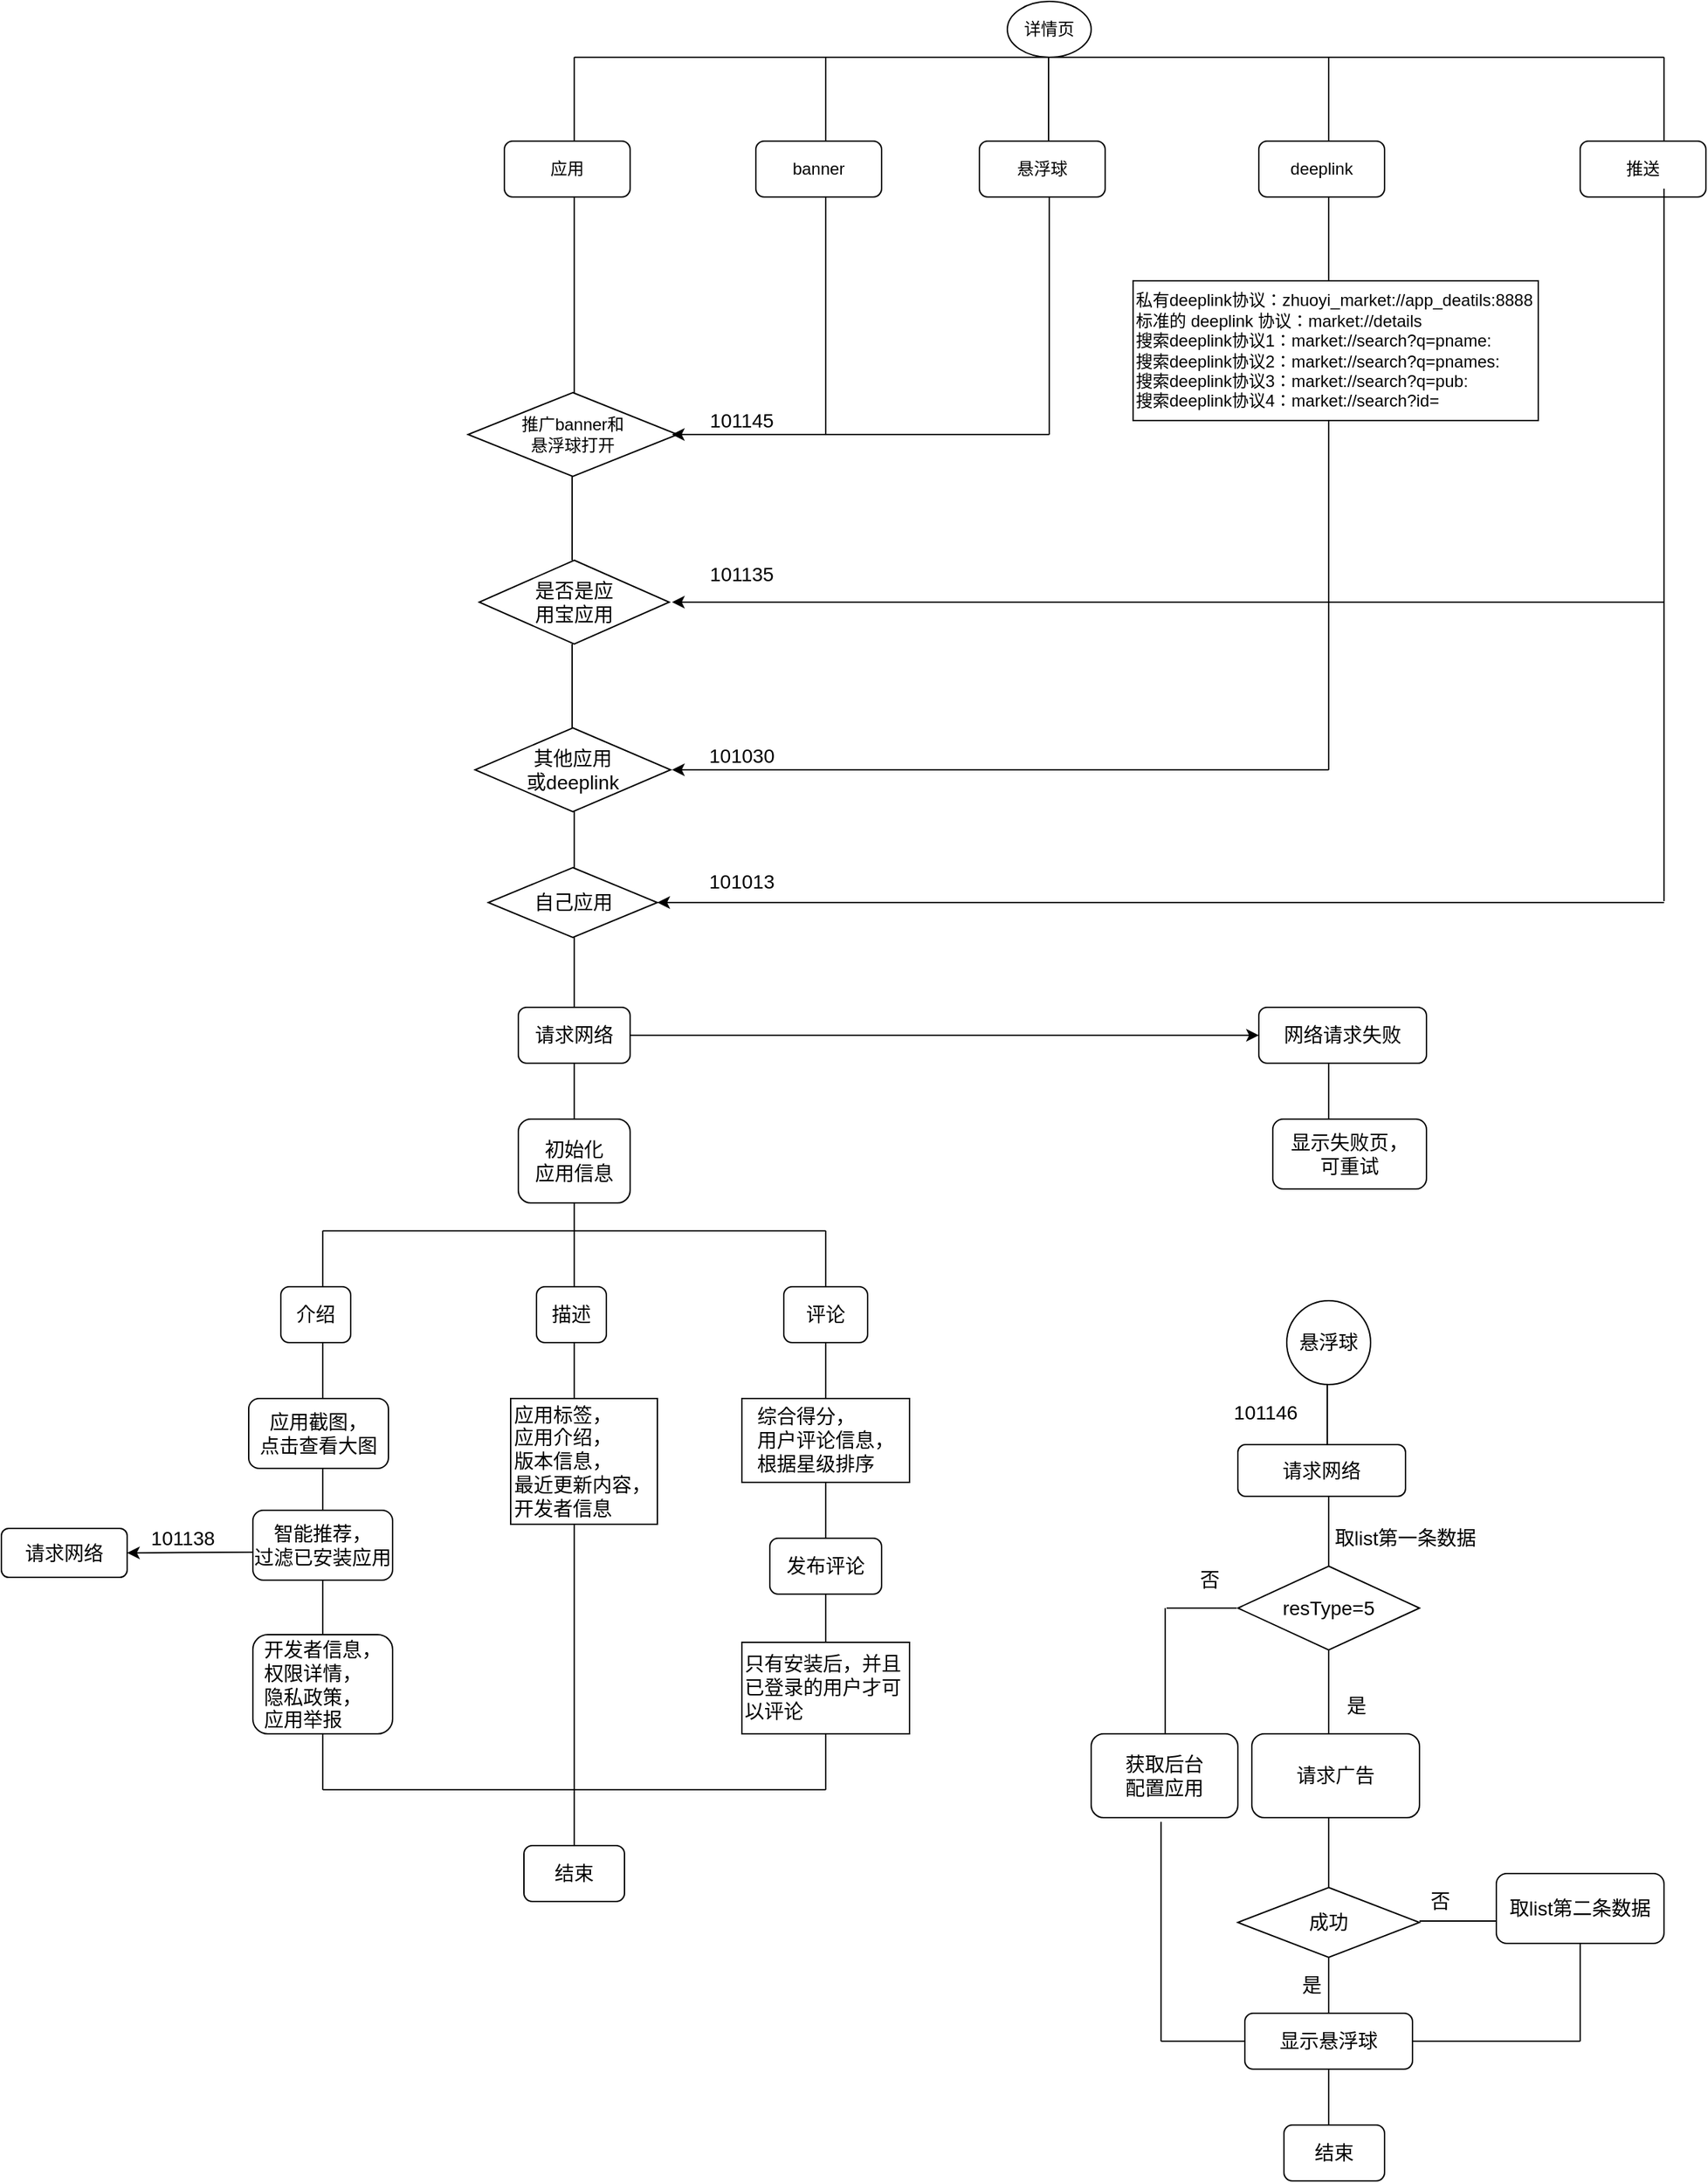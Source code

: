 <mxfile version="14.8.6" type="github">
  <diagram id="vTztU-tjXzTSoGx5-Dxc" name="Page-1">
    <mxGraphModel dx="2249" dy="794" grid="1" gridSize="10" guides="1" tooltips="1" connect="1" arrows="1" fold="1" page="1" pageScale="1" pageWidth="827" pageHeight="1169" math="0" shadow="0">
      <root>
        <mxCell id="0" />
        <mxCell id="1" parent="0" />
        <mxCell id="aHMZoZBKOhYlM-i6pBgK-2" value="详情页" style="ellipse;whiteSpace=wrap;html=1;" vertex="1" parent="1">
          <mxGeometry x="210" width="60" height="40" as="geometry" />
        </mxCell>
        <mxCell id="aHMZoZBKOhYlM-i6pBgK-6" value="" style="endArrow=none;html=1;" edge="1" parent="1">
          <mxGeometry width="50" height="50" relative="1" as="geometry">
            <mxPoint x="260" y="40" as="sourcePoint" />
            <mxPoint x="350" y="40" as="targetPoint" />
          </mxGeometry>
        </mxCell>
        <mxCell id="aHMZoZBKOhYlM-i6pBgK-7" value="" style="endArrow=none;html=1;endSize=6;" edge="1" parent="1">
          <mxGeometry width="50" height="50" relative="1" as="geometry">
            <mxPoint x="350" y="40" as="sourcePoint" />
            <mxPoint x="440" y="40" as="targetPoint" />
          </mxGeometry>
        </mxCell>
        <mxCell id="aHMZoZBKOhYlM-i6pBgK-8" value="" style="endArrow=none;html=1;" edge="1" parent="1">
          <mxGeometry width="50" height="50" relative="1" as="geometry">
            <mxPoint x="170" y="40" as="sourcePoint" />
            <mxPoint x="260" y="40" as="targetPoint" />
          </mxGeometry>
        </mxCell>
        <mxCell id="aHMZoZBKOhYlM-i6pBgK-9" value="" style="endArrow=none;html=1;" edge="1" parent="1">
          <mxGeometry width="50" height="50" relative="1" as="geometry">
            <mxPoint x="430" y="40" as="sourcePoint" />
            <mxPoint x="520" y="40" as="targetPoint" />
          </mxGeometry>
        </mxCell>
        <mxCell id="aHMZoZBKOhYlM-i6pBgK-10" value="" style="endArrow=none;html=1;" edge="1" parent="1">
          <mxGeometry width="50" height="50" relative="1" as="geometry">
            <mxPoint x="500" y="40" as="sourcePoint" />
            <mxPoint x="590" y="40" as="targetPoint" />
          </mxGeometry>
        </mxCell>
        <mxCell id="aHMZoZBKOhYlM-i6pBgK-11" value="" style="endArrow=none;html=1;" edge="1" parent="1">
          <mxGeometry width="50" height="50" relative="1" as="geometry">
            <mxPoint x="590" y="40" as="sourcePoint" />
            <mxPoint x="680" y="40" as="targetPoint" />
          </mxGeometry>
        </mxCell>
        <mxCell id="aHMZoZBKOhYlM-i6pBgK-12" value="" style="endArrow=none;html=1;" edge="1" parent="1">
          <mxGeometry width="50" height="50" relative="1" as="geometry">
            <mxPoint x="80" y="40" as="sourcePoint" />
            <mxPoint x="170" y="40" as="targetPoint" />
          </mxGeometry>
        </mxCell>
        <mxCell id="aHMZoZBKOhYlM-i6pBgK-13" value="" style="endArrow=none;html=1;endSize=6;" edge="1" parent="1">
          <mxGeometry width="50" height="50" relative="1" as="geometry">
            <mxPoint x="80" y="100" as="sourcePoint" />
            <mxPoint x="80" y="40" as="targetPoint" />
          </mxGeometry>
        </mxCell>
        <mxCell id="aHMZoZBKOhYlM-i6pBgK-14" value="" style="endArrow=none;html=1;endSize=6;" edge="1" parent="1">
          <mxGeometry width="50" height="50" relative="1" as="geometry">
            <mxPoint x="239.5" y="100" as="sourcePoint" />
            <mxPoint x="239.5" y="40" as="targetPoint" />
          </mxGeometry>
        </mxCell>
        <mxCell id="aHMZoZBKOhYlM-i6pBgK-15" value="" style="endArrow=none;html=1;endSize=6;" edge="1" parent="1">
          <mxGeometry width="50" height="50" relative="1" as="geometry">
            <mxPoint x="440" y="100" as="sourcePoint" />
            <mxPoint x="440" y="40" as="targetPoint" />
          </mxGeometry>
        </mxCell>
        <mxCell id="aHMZoZBKOhYlM-i6pBgK-16" value="" style="endArrow=none;html=1;endSize=6;" edge="1" parent="1">
          <mxGeometry width="50" height="50" relative="1" as="geometry">
            <mxPoint x="680" y="100" as="sourcePoint" />
            <mxPoint x="680" y="40" as="targetPoint" />
          </mxGeometry>
        </mxCell>
        <mxCell id="aHMZoZBKOhYlM-i6pBgK-18" value="应用" style="rounded=1;whiteSpace=wrap;html=1;" vertex="1" parent="1">
          <mxGeometry x="-150" y="100" width="90" height="40" as="geometry" />
        </mxCell>
        <mxCell id="aHMZoZBKOhYlM-i6pBgK-19" value="" style="endArrow=none;html=1;" edge="1" parent="1">
          <mxGeometry width="50" height="50" relative="1" as="geometry">
            <mxPoint x="-10" y="40" as="sourcePoint" />
            <mxPoint x="80" y="40" as="targetPoint" />
          </mxGeometry>
        </mxCell>
        <mxCell id="aHMZoZBKOhYlM-i6pBgK-20" value="" style="endArrow=none;html=1;" edge="1" parent="1">
          <mxGeometry width="50" height="50" relative="1" as="geometry">
            <mxPoint x="-100" y="40" as="sourcePoint" />
            <mxPoint x="-10" y="40" as="targetPoint" />
          </mxGeometry>
        </mxCell>
        <mxCell id="aHMZoZBKOhYlM-i6pBgK-22" value="" style="endArrow=none;html=1;endSize=6;" edge="1" parent="1">
          <mxGeometry width="50" height="50" relative="1" as="geometry">
            <mxPoint x="-100" y="100" as="sourcePoint" />
            <mxPoint x="-100" y="40" as="targetPoint" />
          </mxGeometry>
        </mxCell>
        <mxCell id="aHMZoZBKOhYlM-i6pBgK-25" value="banner" style="rounded=1;whiteSpace=wrap;html=1;" vertex="1" parent="1">
          <mxGeometry x="30" y="100" width="90" height="40" as="geometry" />
        </mxCell>
        <mxCell id="aHMZoZBKOhYlM-i6pBgK-27" value="悬浮球" style="rounded=1;whiteSpace=wrap;html=1;" vertex="1" parent="1">
          <mxGeometry x="190" y="100" width="90" height="40" as="geometry" />
        </mxCell>
        <mxCell id="aHMZoZBKOhYlM-i6pBgK-28" value="deeplink" style="rounded=1;whiteSpace=wrap;html=1;" vertex="1" parent="1">
          <mxGeometry x="390" y="100" width="90" height="40" as="geometry" />
        </mxCell>
        <mxCell id="aHMZoZBKOhYlM-i6pBgK-30" value="推送" style="rounded=1;whiteSpace=wrap;html=1;" vertex="1" parent="1">
          <mxGeometry x="620" y="100" width="90" height="40" as="geometry" />
        </mxCell>
        <mxCell id="aHMZoZBKOhYlM-i6pBgK-46" value="推广banner和&lt;br&gt;悬浮球打开" style="rhombus;whiteSpace=wrap;html=1;" vertex="1" parent="1">
          <mxGeometry x="-176" y="280" width="150" height="60" as="geometry" />
        </mxCell>
        <mxCell id="aHMZoZBKOhYlM-i6pBgK-47" value="" style="endArrow=none;html=1;endSize=6;" edge="1" parent="1">
          <mxGeometry width="50" height="50" relative="1" as="geometry">
            <mxPoint x="-101.5" y="400" as="sourcePoint" />
            <mxPoint x="-101.5" y="340" as="targetPoint" />
          </mxGeometry>
        </mxCell>
        <mxCell id="aHMZoZBKOhYlM-i6pBgK-53" value="" style="endArrow=none;html=1;endSize=6;" edge="1" parent="1">
          <mxGeometry width="50" height="50" relative="1" as="geometry">
            <mxPoint x="440" y="200" as="sourcePoint" />
            <mxPoint x="440" y="140" as="targetPoint" />
          </mxGeometry>
        </mxCell>
        <mxCell id="aHMZoZBKOhYlM-i6pBgK-58" value="&lt;div&gt;私有deeplink协议：zhuoyi_market://app_deatils:8888&lt;/div&gt;&lt;div&gt;标准的 deeplink 协议：market://details&lt;/div&gt;&lt;div&gt;搜索deeplink协议1：market://search?q=pname:&lt;/div&gt;&lt;div&gt;搜索deeplink协议2：market://search?q=pnames:&lt;/div&gt;&lt;div&gt;搜索deeplink协议3：market://search?q=pub:&lt;/div&gt;&lt;div&gt;搜索deeplink协议4：market://search?id=&lt;/div&gt;" style="rounded=0;whiteSpace=wrap;html=1;align=left;" vertex="1" parent="1">
          <mxGeometry x="300" y="200" width="290" height="100" as="geometry" />
        </mxCell>
        <mxCell id="aHMZoZBKOhYlM-i6pBgK-69" value="" style="endArrow=none;html=1;endSize=6;" edge="1" parent="1">
          <mxGeometry width="50" height="50" relative="1" as="geometry">
            <mxPoint x="-101.5" y="520" as="sourcePoint" />
            <mxPoint x="-101.5" y="460" as="targetPoint" />
          </mxGeometry>
        </mxCell>
        <mxCell id="aHMZoZBKOhYlM-i6pBgK-71" value="" style="endArrow=none;html=1;fontSize=14;endSize=6;" edge="1" parent="1">
          <mxGeometry width="50" height="50" relative="1" as="geometry">
            <mxPoint x="-100" y="280" as="sourcePoint" />
            <mxPoint x="-100" y="140" as="targetPoint" />
          </mxGeometry>
        </mxCell>
        <mxCell id="aHMZoZBKOhYlM-i6pBgK-72" value="其他应用&lt;br&gt;或deeplink" style="rhombus;whiteSpace=wrap;html=1;fontSize=14;align=center;" vertex="1" parent="1">
          <mxGeometry x="-171" y="520" width="140" height="60" as="geometry" />
        </mxCell>
        <mxCell id="aHMZoZBKOhYlM-i6pBgK-73" value="自己应用" style="rhombus;whiteSpace=wrap;html=1;fontSize=14;align=center;" vertex="1" parent="1">
          <mxGeometry x="-161.5" y="620" width="121" height="50" as="geometry" />
        </mxCell>
        <mxCell id="aHMZoZBKOhYlM-i6pBgK-74" value="" style="endArrow=none;html=1;fontSize=14;endSize=6;" edge="1" parent="1">
          <mxGeometry width="50" height="50" relative="1" as="geometry">
            <mxPoint x="-100" y="620" as="sourcePoint" />
            <mxPoint x="-100" y="580" as="targetPoint" />
          </mxGeometry>
        </mxCell>
        <mxCell id="aHMZoZBKOhYlM-i6pBgK-75" value="" style="endArrow=none;html=1;fontSize=14;endSize=6;" edge="1" parent="1">
          <mxGeometry width="50" height="50" relative="1" as="geometry">
            <mxPoint x="80" y="310" as="sourcePoint" />
            <mxPoint x="80" y="140" as="targetPoint" />
          </mxGeometry>
        </mxCell>
        <mxCell id="aHMZoZBKOhYlM-i6pBgK-76" value="" style="endArrow=classic;html=1;fontSize=14;endSize=6;entryX=0.973;entryY=0.5;entryDx=0;entryDy=0;entryPerimeter=0;" edge="1" parent="1" target="aHMZoZBKOhYlM-i6pBgK-46">
          <mxGeometry width="50" height="50" relative="1" as="geometry">
            <mxPoint x="80" y="310" as="sourcePoint" />
            <mxPoint x="130" y="260" as="targetPoint" />
          </mxGeometry>
        </mxCell>
        <mxCell id="aHMZoZBKOhYlM-i6pBgK-77" value="" style="endArrow=none;html=1;fontSize=14;endSize=6;" edge="1" parent="1">
          <mxGeometry width="50" height="50" relative="1" as="geometry">
            <mxPoint x="240" y="310" as="sourcePoint" />
            <mxPoint x="240" y="140" as="targetPoint" />
          </mxGeometry>
        </mxCell>
        <mxCell id="aHMZoZBKOhYlM-i6pBgK-79" value="" style="endArrow=none;html=1;fontSize=14;endSize=6;" edge="1" parent="1">
          <mxGeometry width="50" height="50" relative="1" as="geometry">
            <mxPoint x="80" y="310" as="sourcePoint" />
            <mxPoint x="240" y="310" as="targetPoint" />
          </mxGeometry>
        </mxCell>
        <mxCell id="aHMZoZBKOhYlM-i6pBgK-80" value="" style="endArrow=none;html=1;fontSize=14;endSize=6;" edge="1" parent="1">
          <mxGeometry width="50" height="50" relative="1" as="geometry">
            <mxPoint x="440" y="430" as="sourcePoint" />
            <mxPoint x="440" y="300" as="targetPoint" />
          </mxGeometry>
        </mxCell>
        <mxCell id="aHMZoZBKOhYlM-i6pBgK-81" value="" style="endArrow=classic;html=1;fontSize=14;endSize=6;" edge="1" parent="1">
          <mxGeometry width="50" height="50" relative="1" as="geometry">
            <mxPoint x="440" y="430" as="sourcePoint" />
            <mxPoint x="-30" y="430" as="targetPoint" />
          </mxGeometry>
        </mxCell>
        <mxCell id="aHMZoZBKOhYlM-i6pBgK-82" value="" style="endArrow=none;html=1;fontSize=14;endSize=6;" edge="1" parent="1">
          <mxGeometry width="50" height="50" relative="1" as="geometry">
            <mxPoint x="440" y="550" as="sourcePoint" />
            <mxPoint x="440" y="430" as="targetPoint" />
          </mxGeometry>
        </mxCell>
        <mxCell id="aHMZoZBKOhYlM-i6pBgK-83" value="" style="endArrow=classic;html=1;fontSize=14;endSize=6;" edge="1" parent="1">
          <mxGeometry width="50" height="50" relative="1" as="geometry">
            <mxPoint x="440" y="550" as="sourcePoint" />
            <mxPoint x="-30" y="550" as="targetPoint" />
          </mxGeometry>
        </mxCell>
        <mxCell id="aHMZoZBKOhYlM-i6pBgK-84" value="" style="endArrow=none;html=1;fontSize=14;endSize=6;" edge="1" parent="1">
          <mxGeometry width="50" height="50" relative="1" as="geometry">
            <mxPoint x="680" y="644" as="sourcePoint" />
            <mxPoint x="680" y="134" as="targetPoint" />
          </mxGeometry>
        </mxCell>
        <mxCell id="aHMZoZBKOhYlM-i6pBgK-85" value="" style="endArrow=classic;html=1;fontSize=14;endSize=6;entryX=1;entryY=0.5;entryDx=0;entryDy=0;" edge="1" parent="1" target="aHMZoZBKOhYlM-i6pBgK-73">
          <mxGeometry width="50" height="50" relative="1" as="geometry">
            <mxPoint x="680" y="645" as="sourcePoint" />
            <mxPoint x="730" y="600" as="targetPoint" />
          </mxGeometry>
        </mxCell>
        <mxCell id="aHMZoZBKOhYlM-i6pBgK-86" value="" style="endArrow=none;html=1;fontSize=14;endSize=6;" edge="1" parent="1">
          <mxGeometry width="50" height="50" relative="1" as="geometry">
            <mxPoint x="-100" y="720" as="sourcePoint" />
            <mxPoint x="-100" y="670" as="targetPoint" />
          </mxGeometry>
        </mxCell>
        <mxCell id="aHMZoZBKOhYlM-i6pBgK-88" value="请求网络" style="rounded=1;whiteSpace=wrap;html=1;fontSize=14;align=center;" vertex="1" parent="1">
          <mxGeometry x="-140" y="720" width="80" height="40" as="geometry" />
        </mxCell>
        <mxCell id="aHMZoZBKOhYlM-i6pBgK-89" value="" style="endArrow=none;html=1;fontSize=14;endSize=6;" edge="1" parent="1">
          <mxGeometry width="50" height="50" relative="1" as="geometry">
            <mxPoint x="-100" y="800" as="sourcePoint" />
            <mxPoint x="-100" y="760" as="targetPoint" />
          </mxGeometry>
        </mxCell>
        <mxCell id="aHMZoZBKOhYlM-i6pBgK-91" value="初始化&lt;br&gt;应用信息" style="rounded=1;whiteSpace=wrap;html=1;fontSize=14;align=center;" vertex="1" parent="1">
          <mxGeometry x="-140" y="800" width="80" height="60" as="geometry" />
        </mxCell>
        <mxCell id="aHMZoZBKOhYlM-i6pBgK-92" value="是否是应&lt;br&gt;用宝应用" style="rhombus;whiteSpace=wrap;html=1;fontSize=14;align=center;" vertex="1" parent="1">
          <mxGeometry x="-168" y="400" width="136" height="60" as="geometry" />
        </mxCell>
        <mxCell id="aHMZoZBKOhYlM-i6pBgK-93" value="" style="endArrow=none;html=1;fontSize=14;endSize=6;" edge="1" parent="1">
          <mxGeometry width="50" height="50" relative="1" as="geometry">
            <mxPoint x="440" y="430" as="sourcePoint" />
            <mxPoint x="680" y="430" as="targetPoint" />
          </mxGeometry>
        </mxCell>
        <mxCell id="aHMZoZBKOhYlM-i6pBgK-95" value="" style="endArrow=none;html=1;fontSize=14;endSize=6;" edge="1" parent="1">
          <mxGeometry width="50" height="50" relative="1" as="geometry">
            <mxPoint x="-280" y="880" as="sourcePoint" />
            <mxPoint x="80" y="880" as="targetPoint" />
          </mxGeometry>
        </mxCell>
        <mxCell id="aHMZoZBKOhYlM-i6pBgK-96" value="" style="endArrow=none;html=1;fontSize=14;endSize=6;" edge="1" parent="1">
          <mxGeometry width="50" height="50" relative="1" as="geometry">
            <mxPoint x="-100" y="880" as="sourcePoint" />
            <mxPoint x="-100" y="860" as="targetPoint" />
          </mxGeometry>
        </mxCell>
        <mxCell id="aHMZoZBKOhYlM-i6pBgK-97" value="" style="endArrow=none;html=1;fontSize=14;endSize=6;" edge="1" parent="1">
          <mxGeometry width="50" height="50" relative="1" as="geometry">
            <mxPoint x="-280" y="920" as="sourcePoint" />
            <mxPoint x="-280" y="880" as="targetPoint" />
          </mxGeometry>
        </mxCell>
        <mxCell id="aHMZoZBKOhYlM-i6pBgK-98" value="" style="endArrow=none;html=1;fontSize=14;endSize=6;" edge="1" parent="1">
          <mxGeometry width="50" height="50" relative="1" as="geometry">
            <mxPoint x="-100" y="920" as="sourcePoint" />
            <mxPoint x="-100" y="880" as="targetPoint" />
          </mxGeometry>
        </mxCell>
        <mxCell id="aHMZoZBKOhYlM-i6pBgK-99" value="" style="endArrow=none;html=1;fontSize=14;endSize=6;" edge="1" parent="1">
          <mxGeometry width="50" height="50" relative="1" as="geometry">
            <mxPoint x="80" y="920" as="sourcePoint" />
            <mxPoint x="80" y="880" as="targetPoint" />
          </mxGeometry>
        </mxCell>
        <mxCell id="aHMZoZBKOhYlM-i6pBgK-101" value="介绍" style="rounded=1;whiteSpace=wrap;html=1;fontSize=14;align=center;" vertex="1" parent="1">
          <mxGeometry x="-310" y="920" width="50" height="40" as="geometry" />
        </mxCell>
        <mxCell id="aHMZoZBKOhYlM-i6pBgK-102" value="描述" style="rounded=1;whiteSpace=wrap;html=1;fontSize=14;align=center;" vertex="1" parent="1">
          <mxGeometry x="-127" y="920" width="50" height="40" as="geometry" />
        </mxCell>
        <mxCell id="aHMZoZBKOhYlM-i6pBgK-103" value="评论" style="rounded=1;whiteSpace=wrap;html=1;fontSize=14;align=center;" vertex="1" parent="1">
          <mxGeometry x="50" y="920" width="60" height="40" as="geometry" />
        </mxCell>
        <mxCell id="aHMZoZBKOhYlM-i6pBgK-104" value="" style="endArrow=none;html=1;fontSize=14;endSize=6;" edge="1" parent="1">
          <mxGeometry width="50" height="50" relative="1" as="geometry">
            <mxPoint x="-280" y="1000" as="sourcePoint" />
            <mxPoint x="-280" y="960" as="targetPoint" />
          </mxGeometry>
        </mxCell>
        <mxCell id="aHMZoZBKOhYlM-i6pBgK-107" value="&lt;div&gt;应用截图，&lt;/div&gt;&lt;div&gt;点击&lt;span&gt;查看大图&lt;/span&gt;&lt;/div&gt;" style="rounded=1;whiteSpace=wrap;html=1;fontSize=14;align=center;" vertex="1" parent="1">
          <mxGeometry x="-333" y="1000" width="100" height="50" as="geometry" />
        </mxCell>
        <mxCell id="aHMZoZBKOhYlM-i6pBgK-108" value="" style="endArrow=none;html=1;fontSize=14;endSize=6;" edge="1" parent="1">
          <mxGeometry width="50" height="50" relative="1" as="geometry">
            <mxPoint x="-280" y="1080" as="sourcePoint" />
            <mxPoint x="-280" y="1050" as="targetPoint" />
          </mxGeometry>
        </mxCell>
        <mxCell id="aHMZoZBKOhYlM-i6pBgK-110" value="智能推荐，&lt;br&gt;过滤已安装应用" style="rounded=1;whiteSpace=wrap;html=1;fontSize=14;align=center;" vertex="1" parent="1">
          <mxGeometry x="-330" y="1080" width="100" height="50" as="geometry" />
        </mxCell>
        <mxCell id="aHMZoZBKOhYlM-i6pBgK-111" value="" style="endArrow=none;html=1;fontSize=14;endSize=6;" edge="1" parent="1">
          <mxGeometry width="50" height="50" relative="1" as="geometry">
            <mxPoint x="-280" y="1170" as="sourcePoint" />
            <mxPoint x="-280" y="1130" as="targetPoint" />
          </mxGeometry>
        </mxCell>
        <mxCell id="aHMZoZBKOhYlM-i6pBgK-113" value="&lt;div style=&quot;text-align: left&quot;&gt;&lt;span&gt;开发者信息，&lt;/span&gt;&lt;/div&gt;&lt;div style=&quot;text-align: left&quot;&gt;&lt;span&gt;权限详情，&lt;/span&gt;&lt;/div&gt;&lt;div style=&quot;text-align: left&quot;&gt;&lt;span&gt;隐私政策，&lt;/span&gt;&lt;/div&gt;&lt;div style=&quot;text-align: left&quot;&gt;&lt;span&gt;应用举报&lt;/span&gt;&lt;/div&gt;" style="rounded=1;whiteSpace=wrap;html=1;fontSize=14;align=center;" vertex="1" parent="1">
          <mxGeometry x="-330" y="1169" width="100" height="71" as="geometry" />
        </mxCell>
        <mxCell id="aHMZoZBKOhYlM-i6pBgK-114" value="" style="endArrow=none;html=1;fontSize=14;endSize=6;" edge="1" parent="1">
          <mxGeometry width="50" height="50" relative="1" as="geometry">
            <mxPoint x="-100" y="1000" as="sourcePoint" />
            <mxPoint x="-100" y="960" as="targetPoint" />
          </mxGeometry>
        </mxCell>
        <mxCell id="aHMZoZBKOhYlM-i6pBgK-116" value="" style="endArrow=none;html=1;fontSize=14;endSize=6;" edge="1" parent="1">
          <mxGeometry width="50" height="50" relative="1" as="geometry">
            <mxPoint x="80" y="1000" as="sourcePoint" />
            <mxPoint x="80" y="960" as="targetPoint" />
          </mxGeometry>
        </mxCell>
        <mxCell id="aHMZoZBKOhYlM-i6pBgK-119" value="应用标签，&lt;br&gt;应用介绍，&lt;br&gt;版本信息，&lt;br&gt;最近更新内容，&lt;br&gt;开发者信息" style="rounded=0;whiteSpace=wrap;html=1;fontSize=14;align=left;" vertex="1" parent="1">
          <mxGeometry x="-145.5" y="1000" width="105" height="90" as="geometry" />
        </mxCell>
        <mxCell id="aHMZoZBKOhYlM-i6pBgK-120" value="&lt;div style=&quot;text-align: left&quot;&gt;&lt;span&gt;综合得分，&lt;/span&gt;&lt;/div&gt;用户评论信息，&lt;br&gt;&lt;div style=&quot;text-align: left&quot;&gt;&lt;span&gt;根据星级排序&lt;/span&gt;&lt;/div&gt;" style="rounded=0;whiteSpace=wrap;html=1;fontSize=14;align=center;" vertex="1" parent="1">
          <mxGeometry x="20" y="1000" width="120" height="60" as="geometry" />
        </mxCell>
        <mxCell id="aHMZoZBKOhYlM-i6pBgK-121" value="" style="endArrow=none;html=1;fontSize=14;endSize=6;" edge="1" parent="1">
          <mxGeometry width="50" height="50" relative="1" as="geometry">
            <mxPoint x="80" y="1100" as="sourcePoint" />
            <mxPoint x="80" y="1060" as="targetPoint" />
          </mxGeometry>
        </mxCell>
        <mxCell id="aHMZoZBKOhYlM-i6pBgK-123" value="发布评论" style="rounded=1;whiteSpace=wrap;html=1;fontSize=14;align=center;" vertex="1" parent="1">
          <mxGeometry x="40" y="1100" width="80" height="40" as="geometry" />
        </mxCell>
        <mxCell id="aHMZoZBKOhYlM-i6pBgK-124" value="" style="endArrow=none;html=1;fontSize=14;endSize=6;" edge="1" parent="1">
          <mxGeometry width="50" height="50" relative="1" as="geometry">
            <mxPoint x="80" y="1180" as="sourcePoint" />
            <mxPoint x="80" y="1140" as="targetPoint" />
          </mxGeometry>
        </mxCell>
        <mxCell id="aHMZoZBKOhYlM-i6pBgK-126" value="只有安装后，并且已登录的用户才可以评论" style="rounded=0;whiteSpace=wrap;html=1;fontSize=14;align=left;" vertex="1" parent="1">
          <mxGeometry x="20" y="1174.5" width="120" height="65.5" as="geometry" />
        </mxCell>
        <mxCell id="aHMZoZBKOhYlM-i6pBgK-128" value="101135" style="text;html=1;strokeColor=none;fillColor=none;align=center;verticalAlign=middle;whiteSpace=wrap;rounded=0;fontSize=14;" vertex="1" parent="1">
          <mxGeometry y="400" width="40" height="20" as="geometry" />
        </mxCell>
        <mxCell id="aHMZoZBKOhYlM-i6pBgK-129" value="101145" style="text;html=1;strokeColor=none;fillColor=none;align=center;verticalAlign=middle;whiteSpace=wrap;rounded=0;fontSize=14;" vertex="1" parent="1">
          <mxGeometry y="290" width="40" height="20" as="geometry" />
        </mxCell>
        <mxCell id="aHMZoZBKOhYlM-i6pBgK-130" value="101030" style="text;html=1;strokeColor=none;fillColor=none;align=center;verticalAlign=middle;whiteSpace=wrap;rounded=0;fontSize=14;" vertex="1" parent="1">
          <mxGeometry y="530" width="40" height="20" as="geometry" />
        </mxCell>
        <mxCell id="aHMZoZBKOhYlM-i6pBgK-131" value="101013" style="text;html=1;strokeColor=none;fillColor=none;align=center;verticalAlign=middle;whiteSpace=wrap;rounded=0;fontSize=14;" vertex="1" parent="1">
          <mxGeometry y="620" width="40" height="20" as="geometry" />
        </mxCell>
        <mxCell id="aHMZoZBKOhYlM-i6pBgK-132" value="" style="endArrow=classic;html=1;fontSize=14;endSize=6;" edge="1" parent="1">
          <mxGeometry width="50" height="50" relative="1" as="geometry">
            <mxPoint x="-60" y="740" as="sourcePoint" />
            <mxPoint x="390" y="740" as="targetPoint" />
          </mxGeometry>
        </mxCell>
        <mxCell id="aHMZoZBKOhYlM-i6pBgK-133" value="网络请求失败" style="rounded=1;whiteSpace=wrap;html=1;fontSize=14;align=center;" vertex="1" parent="1">
          <mxGeometry x="390" y="720" width="120" height="40" as="geometry" />
        </mxCell>
        <mxCell id="aHMZoZBKOhYlM-i6pBgK-134" value="" style="endArrow=none;html=1;fontSize=14;endSize=6;" edge="1" parent="1">
          <mxGeometry width="50" height="50" relative="1" as="geometry">
            <mxPoint x="440" y="800" as="sourcePoint" />
            <mxPoint x="440" y="760" as="targetPoint" />
          </mxGeometry>
        </mxCell>
        <mxCell id="aHMZoZBKOhYlM-i6pBgK-136" value="显示失败页，&lt;br&gt;可重试" style="rounded=1;whiteSpace=wrap;html=1;fontSize=14;align=center;" vertex="1" parent="1">
          <mxGeometry x="400" y="800" width="110" height="50" as="geometry" />
        </mxCell>
        <mxCell id="aHMZoZBKOhYlM-i6pBgK-141" value="" style="endArrow=none;html=1;fontSize=14;endSize=6;" edge="1" parent="1">
          <mxGeometry width="50" height="50" relative="1" as="geometry">
            <mxPoint x="-280" y="1280" as="sourcePoint" />
            <mxPoint x="80" y="1280" as="targetPoint" />
          </mxGeometry>
        </mxCell>
        <mxCell id="aHMZoZBKOhYlM-i6pBgK-142" value="" style="endArrow=none;html=1;fontSize=14;endSize=6;" edge="1" parent="1">
          <mxGeometry width="50" height="50" relative="1" as="geometry">
            <mxPoint x="-280" y="1280" as="sourcePoint" />
            <mxPoint x="-280" y="1240" as="targetPoint" />
          </mxGeometry>
        </mxCell>
        <mxCell id="aHMZoZBKOhYlM-i6pBgK-143" value="" style="endArrow=none;html=1;fontSize=14;endSize=6;" edge="1" parent="1">
          <mxGeometry width="50" height="50" relative="1" as="geometry">
            <mxPoint x="80" y="1280" as="sourcePoint" />
            <mxPoint x="80" y="1240" as="targetPoint" />
          </mxGeometry>
        </mxCell>
        <mxCell id="aHMZoZBKOhYlM-i6pBgK-144" value="" style="endArrow=none;html=1;fontSize=14;endSize=6;" edge="1" parent="1">
          <mxGeometry width="50" height="50" relative="1" as="geometry">
            <mxPoint x="-100" y="1320" as="sourcePoint" />
            <mxPoint x="-100" y="1090" as="targetPoint" />
          </mxGeometry>
        </mxCell>
        <mxCell id="aHMZoZBKOhYlM-i6pBgK-145" value="结束" style="rounded=1;whiteSpace=wrap;html=1;fontSize=14;align=center;" vertex="1" parent="1">
          <mxGeometry x="-136" y="1320" width="72" height="40" as="geometry" />
        </mxCell>
        <mxCell id="aHMZoZBKOhYlM-i6pBgK-146" value="" style="endArrow=classic;html=1;fontSize=14;endSize=6;entryX=1;entryY=0.5;entryDx=0;entryDy=0;" edge="1" parent="1" target="aHMZoZBKOhYlM-i6pBgK-147">
          <mxGeometry width="50" height="50" relative="1" as="geometry">
            <mxPoint x="-330" y="1110" as="sourcePoint" />
            <mxPoint x="-370" y="1110" as="targetPoint" />
          </mxGeometry>
        </mxCell>
        <mxCell id="aHMZoZBKOhYlM-i6pBgK-147" value="请求网络" style="rounded=1;whiteSpace=wrap;html=1;fontSize=14;align=center;" vertex="1" parent="1">
          <mxGeometry x="-510" y="1093" width="90" height="35" as="geometry" />
        </mxCell>
        <mxCell id="aHMZoZBKOhYlM-i6pBgK-148" value="101138" style="text;html=1;strokeColor=none;fillColor=none;align=center;verticalAlign=middle;whiteSpace=wrap;rounded=0;fontSize=14;" vertex="1" parent="1">
          <mxGeometry x="-400" y="1090" width="40" height="20" as="geometry" />
        </mxCell>
        <mxCell id="aHMZoZBKOhYlM-i6pBgK-151" value="悬浮球" style="ellipse;whiteSpace=wrap;html=1;aspect=fixed;fontSize=14;align=center;" vertex="1" parent="1">
          <mxGeometry x="410" y="930" width="60" height="60" as="geometry" />
        </mxCell>
        <mxCell id="aHMZoZBKOhYlM-i6pBgK-152" value="" style="endArrow=none;html=1;fontSize=14;endSize=6;" edge="1" parent="1">
          <mxGeometry width="50" height="50" relative="1" as="geometry">
            <mxPoint x="439" y="1040" as="sourcePoint" />
            <mxPoint x="439" y="990" as="targetPoint" />
          </mxGeometry>
        </mxCell>
        <mxCell id="aHMZoZBKOhYlM-i6pBgK-153" value="请求网络" style="rounded=1;whiteSpace=wrap;html=1;fontSize=14;align=center;" vertex="1" parent="1">
          <mxGeometry x="375" y="1033" width="120" height="37" as="geometry" />
        </mxCell>
        <mxCell id="aHMZoZBKOhYlM-i6pBgK-154" value="101146" style="text;html=1;strokeColor=none;fillColor=none;align=center;verticalAlign=middle;whiteSpace=wrap;rounded=0;fontSize=14;" vertex="1" parent="1">
          <mxGeometry x="375" y="1000" width="40" height="20" as="geometry" />
        </mxCell>
        <mxCell id="aHMZoZBKOhYlM-i6pBgK-155" value="" style="endArrow=none;html=1;fontSize=14;endSize=6;" edge="1" parent="1">
          <mxGeometry width="50" height="50" relative="1" as="geometry">
            <mxPoint x="440" y="1120" as="sourcePoint" />
            <mxPoint x="440" y="1070" as="targetPoint" />
          </mxGeometry>
        </mxCell>
        <mxCell id="aHMZoZBKOhYlM-i6pBgK-156" value="resType=5" style="rhombus;whiteSpace=wrap;html=1;fontSize=14;align=center;" vertex="1" parent="1">
          <mxGeometry x="375" y="1120" width="130" height="60" as="geometry" />
        </mxCell>
        <mxCell id="aHMZoZBKOhYlM-i6pBgK-157" value="" style="endArrow=none;html=1;fontSize=14;endSize=6;" edge="1" parent="1">
          <mxGeometry width="50" height="50" relative="1" as="geometry">
            <mxPoint x="324" y="1150" as="sourcePoint" />
            <mxPoint x="374" y="1150" as="targetPoint" />
          </mxGeometry>
        </mxCell>
        <mxCell id="aHMZoZBKOhYlM-i6pBgK-158" value="否" style="text;html=1;strokeColor=none;fillColor=none;align=center;verticalAlign=middle;whiteSpace=wrap;rounded=0;fontSize=14;" vertex="1" parent="1">
          <mxGeometry x="335" y="1120" width="40" height="20" as="geometry" />
        </mxCell>
        <mxCell id="aHMZoZBKOhYlM-i6pBgK-159" value="" style="endArrow=none;html=1;fontSize=14;endSize=6;" edge="1" parent="1">
          <mxGeometry width="50" height="50" relative="1" as="geometry">
            <mxPoint x="323" y="1240" as="sourcePoint" />
            <mxPoint x="323" y="1150" as="targetPoint" />
          </mxGeometry>
        </mxCell>
        <mxCell id="aHMZoZBKOhYlM-i6pBgK-160" value="取list第一条数据" style="text;html=1;strokeColor=none;fillColor=none;align=center;verticalAlign=middle;whiteSpace=wrap;rounded=0;fontSize=14;" vertex="1" parent="1">
          <mxGeometry x="440" y="1090" width="110" height="20" as="geometry" />
        </mxCell>
        <mxCell id="aHMZoZBKOhYlM-i6pBgK-163" value="" style="endArrow=none;html=1;fontSize=14;endSize=6;" edge="1" parent="1">
          <mxGeometry width="50" height="50" relative="1" as="geometry">
            <mxPoint x="440" y="1240" as="sourcePoint" />
            <mxPoint x="440" y="1180" as="targetPoint" />
          </mxGeometry>
        </mxCell>
        <mxCell id="aHMZoZBKOhYlM-i6pBgK-164" value="是" style="text;html=1;strokeColor=none;fillColor=none;align=center;verticalAlign=middle;whiteSpace=wrap;rounded=0;fontSize=14;" vertex="1" parent="1">
          <mxGeometry x="440" y="1210" width="40" height="20" as="geometry" />
        </mxCell>
        <mxCell id="aHMZoZBKOhYlM-i6pBgK-165" value="请求广告" style="rounded=1;whiteSpace=wrap;html=1;fontSize=14;align=center;" vertex="1" parent="1">
          <mxGeometry x="385" y="1240" width="120" height="60" as="geometry" />
        </mxCell>
        <mxCell id="aHMZoZBKOhYlM-i6pBgK-166" value="" style="endArrow=none;html=1;fontSize=14;endSize=6;" edge="1" parent="1">
          <mxGeometry width="50" height="50" relative="1" as="geometry">
            <mxPoint x="440" y="1350" as="sourcePoint" />
            <mxPoint x="440" y="1300" as="targetPoint" />
          </mxGeometry>
        </mxCell>
        <mxCell id="aHMZoZBKOhYlM-i6pBgK-168" value="成功" style="rhombus;whiteSpace=wrap;html=1;fontSize=14;align=center;" vertex="1" parent="1">
          <mxGeometry x="375" y="1350" width="130" height="50" as="geometry" />
        </mxCell>
        <mxCell id="aHMZoZBKOhYlM-i6pBgK-169" value="显示悬浮球" style="rounded=1;whiteSpace=wrap;html=1;fontSize=14;align=center;" vertex="1" parent="1">
          <mxGeometry x="380" y="1440" width="120" height="40" as="geometry" />
        </mxCell>
        <mxCell id="aHMZoZBKOhYlM-i6pBgK-170" value="" style="endArrow=none;html=1;fontSize=14;endSize=6;exitX=0.5;exitY=0;exitDx=0;exitDy=0;" edge="1" parent="1" source="aHMZoZBKOhYlM-i6pBgK-169">
          <mxGeometry width="50" height="50" relative="1" as="geometry">
            <mxPoint x="390" y="1450" as="sourcePoint" />
            <mxPoint x="440" y="1400" as="targetPoint" />
          </mxGeometry>
        </mxCell>
        <mxCell id="aHMZoZBKOhYlM-i6pBgK-171" value="" style="endArrow=none;html=1;fontSize=14;endSize=6;" edge="1" parent="1">
          <mxGeometry width="50" height="50" relative="1" as="geometry">
            <mxPoint x="320" y="1460" as="sourcePoint" />
            <mxPoint x="320" y="1303" as="targetPoint" />
          </mxGeometry>
        </mxCell>
        <mxCell id="aHMZoZBKOhYlM-i6pBgK-172" value="" style="endArrow=none;html=1;fontSize=14;endSize=6;entryX=0;entryY=0.5;entryDx=0;entryDy=0;" edge="1" parent="1" target="aHMZoZBKOhYlM-i6pBgK-169">
          <mxGeometry width="50" height="50" relative="1" as="geometry">
            <mxPoint x="320" y="1460" as="sourcePoint" />
            <mxPoint x="370" y="1410" as="targetPoint" />
          </mxGeometry>
        </mxCell>
        <mxCell id="aHMZoZBKOhYlM-i6pBgK-173" value="获取后台&lt;br&gt;配置应用" style="rounded=1;whiteSpace=wrap;html=1;fontSize=14;align=center;" vertex="1" parent="1">
          <mxGeometry x="270" y="1240" width="105" height="60" as="geometry" />
        </mxCell>
        <mxCell id="aHMZoZBKOhYlM-i6pBgK-174" value="" style="endArrow=none;html=1;fontSize=14;endSize=6;" edge="1" parent="1">
          <mxGeometry width="50" height="50" relative="1" as="geometry">
            <mxPoint x="440" y="1520" as="sourcePoint" />
            <mxPoint x="440" y="1480" as="targetPoint" />
          </mxGeometry>
        </mxCell>
        <mxCell id="aHMZoZBKOhYlM-i6pBgK-175" value="结束" style="rounded=1;whiteSpace=wrap;html=1;fontSize=14;align=center;" vertex="1" parent="1">
          <mxGeometry x="408" y="1520" width="72" height="40" as="geometry" />
        </mxCell>
        <mxCell id="aHMZoZBKOhYlM-i6pBgK-176" value="" style="endArrow=none;html=1;fontSize=14;endSize=6;" edge="1" parent="1">
          <mxGeometry width="50" height="50" relative="1" as="geometry">
            <mxPoint x="505" y="1374" as="sourcePoint" />
            <mxPoint x="560" y="1374" as="targetPoint" />
          </mxGeometry>
        </mxCell>
        <mxCell id="aHMZoZBKOhYlM-i6pBgK-177" value="是" style="text;html=1;strokeColor=none;fillColor=none;align=center;verticalAlign=middle;whiteSpace=wrap;rounded=0;fontSize=14;" vertex="1" parent="1">
          <mxGeometry x="408" y="1410" width="40" height="20" as="geometry" />
        </mxCell>
        <mxCell id="aHMZoZBKOhYlM-i6pBgK-178" value="否" style="text;html=1;strokeColor=none;fillColor=none;align=center;verticalAlign=middle;whiteSpace=wrap;rounded=0;fontSize=14;" vertex="1" parent="1">
          <mxGeometry x="500" y="1350" width="40" height="20" as="geometry" />
        </mxCell>
        <mxCell id="aHMZoZBKOhYlM-i6pBgK-179" value="取list第二条数据" style="rounded=1;whiteSpace=wrap;html=1;fontSize=14;align=center;" vertex="1" parent="1">
          <mxGeometry x="560" y="1340" width="120" height="50" as="geometry" />
        </mxCell>
        <mxCell id="aHMZoZBKOhYlM-i6pBgK-180" value="" style="endArrow=none;html=1;fontSize=14;endSize=6;" edge="1" parent="1">
          <mxGeometry width="50" height="50" relative="1" as="geometry">
            <mxPoint x="500" y="1460" as="sourcePoint" />
            <mxPoint x="620" y="1460" as="targetPoint" />
          </mxGeometry>
        </mxCell>
        <mxCell id="aHMZoZBKOhYlM-i6pBgK-182" value="" style="endArrow=none;html=1;fontSize=14;endSize=6;entryX=0.5;entryY=1;entryDx=0;entryDy=0;" edge="1" parent="1" target="aHMZoZBKOhYlM-i6pBgK-179">
          <mxGeometry width="50" height="50" relative="1" as="geometry">
            <mxPoint x="620" y="1460" as="sourcePoint" />
            <mxPoint x="630" y="1390" as="targetPoint" />
          </mxGeometry>
        </mxCell>
      </root>
    </mxGraphModel>
  </diagram>
</mxfile>
